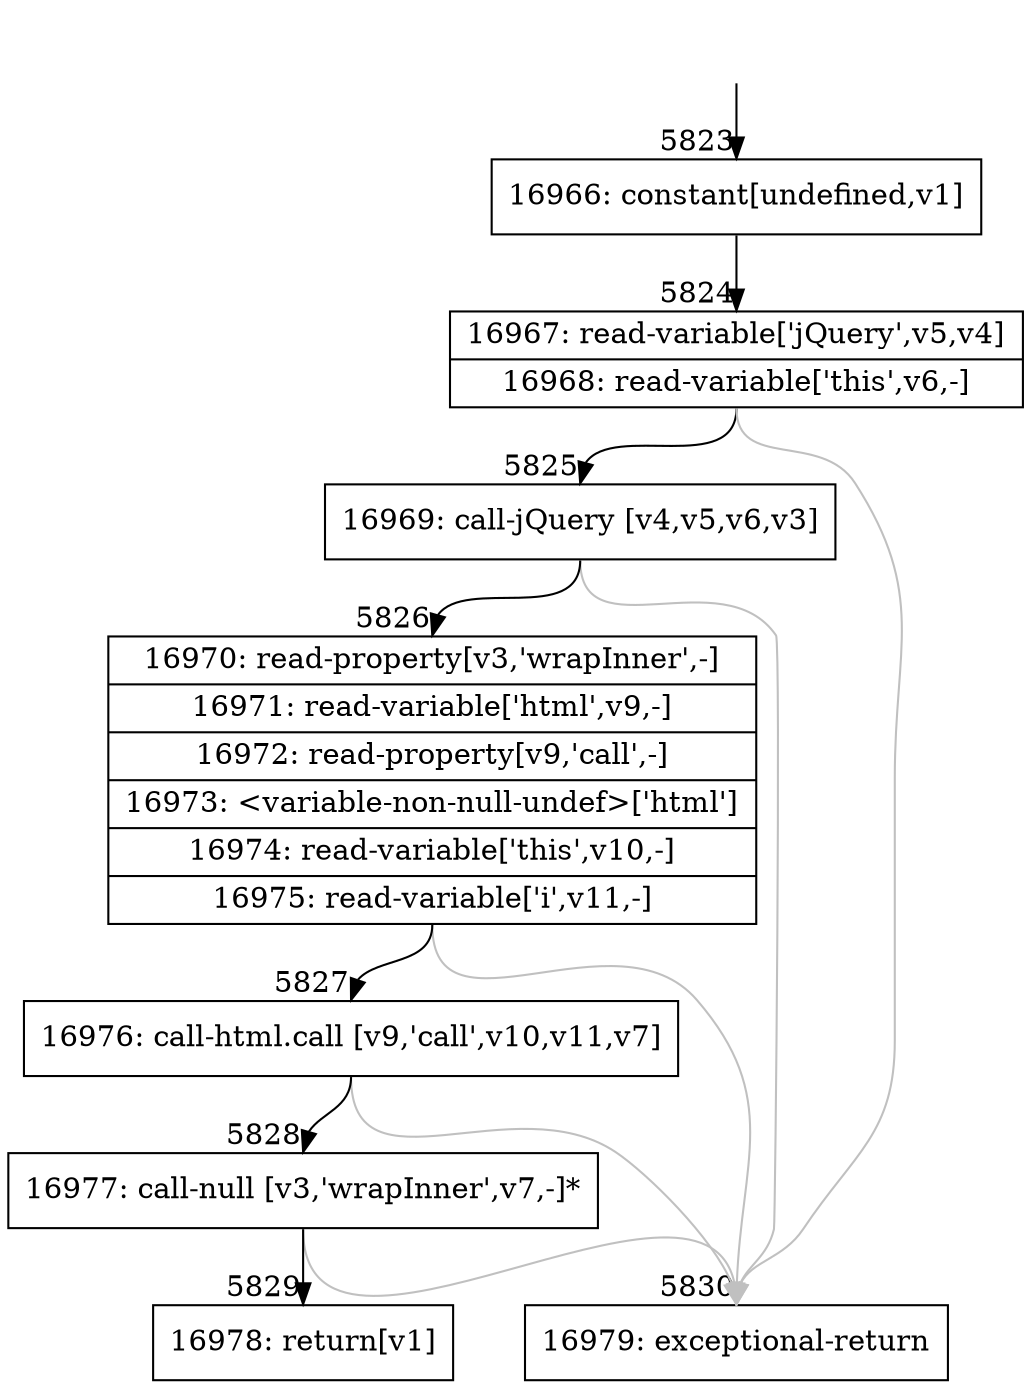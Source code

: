 digraph {
rankdir="TD"
BB_entry379[shape=none,label=""];
BB_entry379 -> BB5823 [tailport=s, headport=n, headlabel="    5823"]
BB5823 [shape=record label="{16966: constant[undefined,v1]}" ] 
BB5823 -> BB5824 [tailport=s, headport=n, headlabel="      5824"]
BB5824 [shape=record label="{16967: read-variable['jQuery',v5,v4]|16968: read-variable['this',v6,-]}" ] 
BB5824 -> BB5825 [tailport=s, headport=n, headlabel="      5825"]
BB5824 -> BB5830 [tailport=s, headport=n, color=gray, headlabel="      5830"]
BB5825 [shape=record label="{16969: call-jQuery [v4,v5,v6,v3]}" ] 
BB5825 -> BB5826 [tailport=s, headport=n, headlabel="      5826"]
BB5825 -> BB5830 [tailport=s, headport=n, color=gray]
BB5826 [shape=record label="{16970: read-property[v3,'wrapInner',-]|16971: read-variable['html',v9,-]|16972: read-property[v9,'call',-]|16973: \<variable-non-null-undef\>['html']|16974: read-variable['this',v10,-]|16975: read-variable['i',v11,-]}" ] 
BB5826 -> BB5827 [tailport=s, headport=n, headlabel="      5827"]
BB5826 -> BB5830 [tailport=s, headport=n, color=gray]
BB5827 [shape=record label="{16976: call-html.call [v9,'call',v10,v11,v7]}" ] 
BB5827 -> BB5828 [tailport=s, headport=n, headlabel="      5828"]
BB5827 -> BB5830 [tailport=s, headport=n, color=gray]
BB5828 [shape=record label="{16977: call-null [v3,'wrapInner',v7,-]*}" ] 
BB5828 -> BB5829 [tailport=s, headport=n, headlabel="      5829"]
BB5828 -> BB5830 [tailport=s, headport=n, color=gray]
BB5829 [shape=record label="{16978: return[v1]}" ] 
BB5830 [shape=record label="{16979: exceptional-return}" ] 
}
